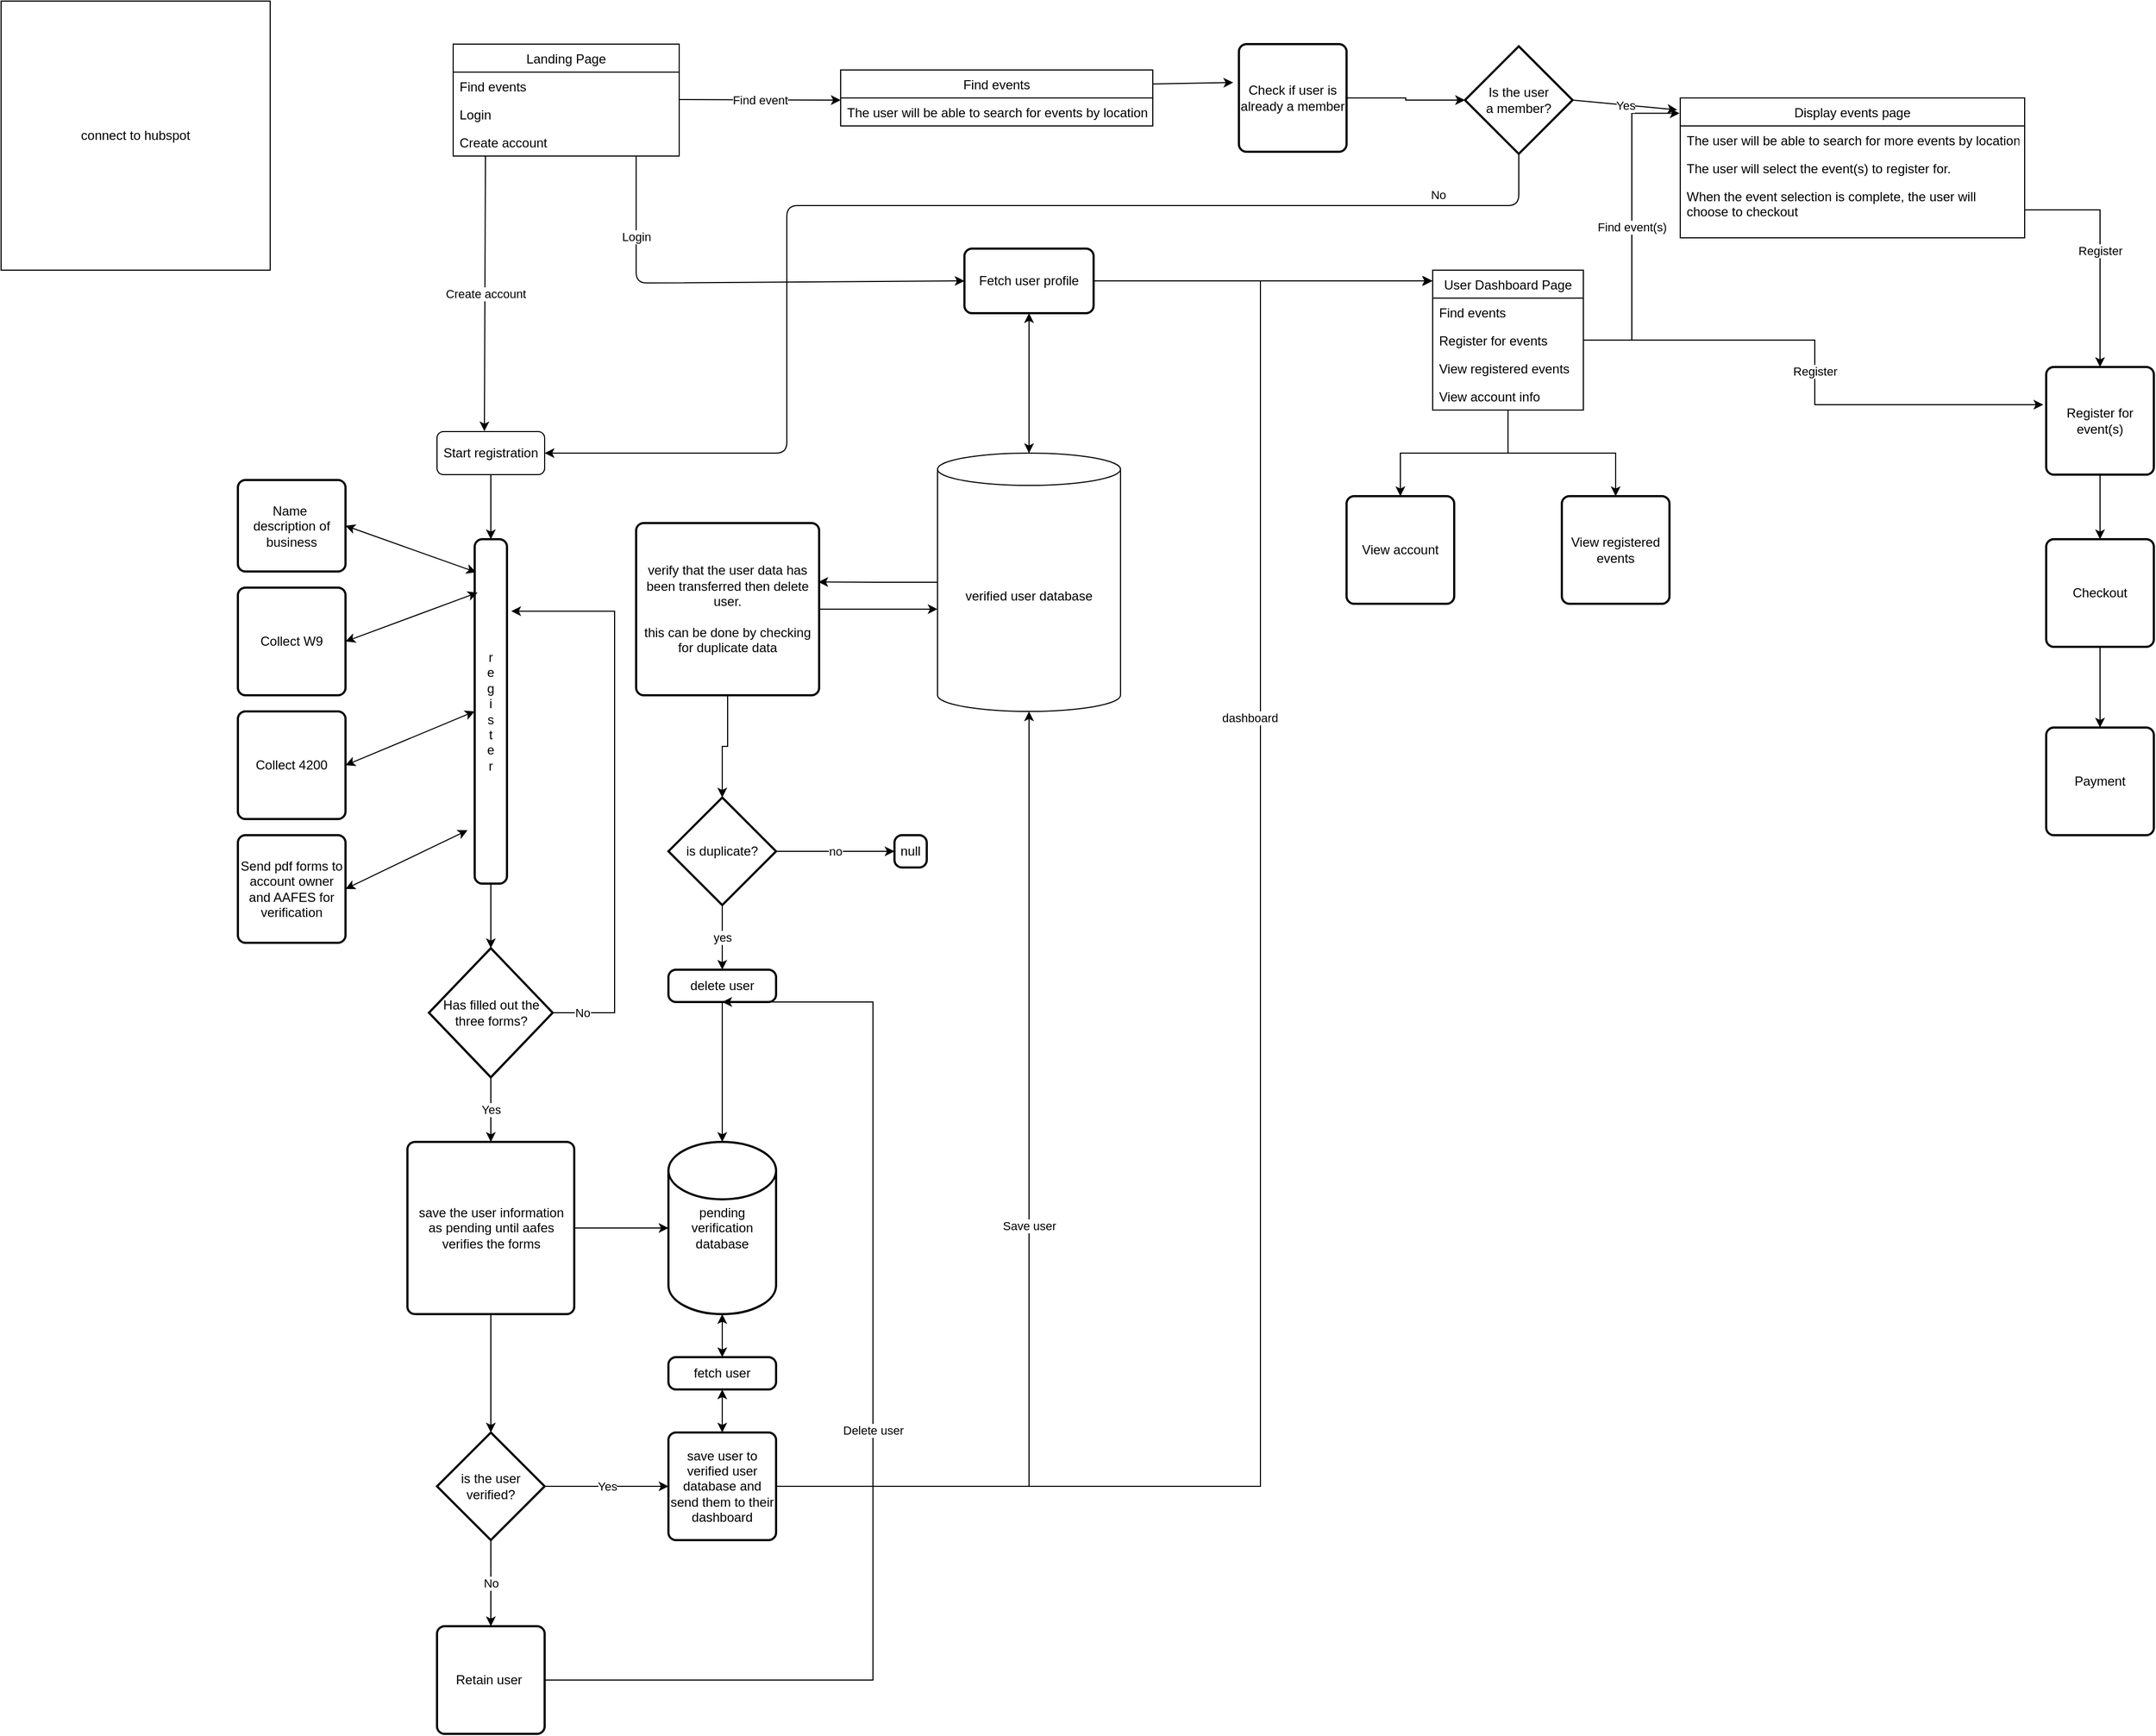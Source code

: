 <mxfile version="14.9.6" type="github">
  <diagram id="TAQXc-Cmeh3G2Ub8K0Tv" name="Page-1">
    <mxGraphModel dx="2272" dy="877" grid="1" gridSize="10" guides="1" tooltips="1" connect="1" arrows="1" fold="1" page="1" pageScale="1" pageWidth="850" pageHeight="1100" math="0" shadow="0">
      <root>
        <mxCell id="0" />
        <mxCell id="1" parent="0" />
        <mxCell id="YFrlkmjda54aX7A0Ebi0-23" value="Landing Page" style="swimlane;fontStyle=0;childLayout=stackLayout;horizontal=1;startSize=26;horizontalStack=0;resizeParent=1;resizeParentMax=0;resizeLast=0;collapsible=1;marginBottom=0;" parent="1" vertex="1">
          <mxGeometry x="40" y="60" width="210" height="104" as="geometry">
            <mxRectangle x="40" y="60" width="110" height="26" as="alternateBounds" />
          </mxGeometry>
        </mxCell>
        <mxCell id="YFrlkmjda54aX7A0Ebi0-24" value="Find events" style="text;strokeColor=none;fillColor=none;align=left;verticalAlign=top;spacingLeft=4;spacingRight=4;overflow=hidden;rotatable=0;points=[[0,0.5],[1,0.5]];portConstraint=eastwest;" parent="YFrlkmjda54aX7A0Ebi0-23" vertex="1">
          <mxGeometry y="26" width="210" height="26" as="geometry" />
        </mxCell>
        <mxCell id="YFrlkmjda54aX7A0Ebi0-25" value="Login" style="text;strokeColor=none;fillColor=none;align=left;verticalAlign=top;spacingLeft=4;spacingRight=4;overflow=hidden;rotatable=0;points=[[0,0.5],[1,0.5]];portConstraint=eastwest;" parent="YFrlkmjda54aX7A0Ebi0-23" vertex="1">
          <mxGeometry y="52" width="210" height="26" as="geometry" />
        </mxCell>
        <mxCell id="YFrlkmjda54aX7A0Ebi0-26" value="Create account" style="text;strokeColor=none;fillColor=none;align=left;verticalAlign=top;spacingLeft=4;spacingRight=4;overflow=hidden;rotatable=0;points=[[0,0.5],[1,0.5]];portConstraint=eastwest;" parent="YFrlkmjda54aX7A0Ebi0-23" vertex="1">
          <mxGeometry y="78" width="210" height="26" as="geometry" />
        </mxCell>
        <mxCell id="YFrlkmjda54aX7A0Ebi0-31" value="" style="endArrow=classic;html=1;entryX=0;entryY=0.5;entryDx=0;entryDy=0;" parent="1" target="YFrlkmjda54aX7A0Ebi0-67" edge="1">
          <mxGeometry relative="1" as="geometry">
            <mxPoint x="210" y="164" as="sourcePoint" />
            <mxPoint x="500" y="282" as="targetPoint" />
            <Array as="points">
              <mxPoint x="210" y="282" />
            </Array>
          </mxGeometry>
        </mxCell>
        <mxCell id="YFrlkmjda54aX7A0Ebi0-32" value="Login&lt;span style=&quot;color: rgba(0 , 0 , 0 , 0) ; font-family: monospace ; font-size: 0px ; background-color: rgb(248 , 249 , 250)&quot;&gt;%3CmxGraphModel%3E%3Croot%3E%3CmxCell%20id%3D%220%22%2F%3E%3CmxCell%20id%3D%221%22%20parent%3D%220%22%2F%3E%3CmxCell%20id%3D%222%22%20value%3D%22%22%20style%3D%22endArrow%3Dclassic%3Bhtml%3D1%3B%22%20edge%3D%221%22%20parent%3D%221%22%3E%3CmxGeometry%20width%3D%2250%22%20height%3D%2250%22%20relative%3D%221%22%20as%3D%22geometry%22%3E%3CmxPoint%20x%3D%22250%22%20y%3D%22164%22%20as%3D%22sourcePoint%22%2F%3E%3CmxPoint%20x%3D%22310%22%20y%3D%22164%22%20as%3D%22targetPoint%22%2F%3E%3C%2FmxGeometry%3E%3C%2FmxCell%3E%3C%2Froot%3E%3C%2FmxGraphModel%3E&lt;/span&gt;" style="edgeLabel;resizable=0;html=1;align=center;verticalAlign=middle;" parent="YFrlkmjda54aX7A0Ebi0-31" connectable="0" vertex="1">
          <mxGeometry relative="1" as="geometry">
            <mxPoint x="-94" y="-43" as="offset" />
          </mxGeometry>
        </mxCell>
        <mxCell id="YFrlkmjda54aX7A0Ebi0-33" value="" style="endArrow=classic;html=1;entryX=0.44;entryY=-0.008;entryDx=0;entryDy=0;entryPerimeter=0;" parent="1" target="YFrlkmjda54aX7A0Ebi0-69" edge="1">
          <mxGeometry relative="1" as="geometry">
            <mxPoint x="70" y="164" as="sourcePoint" />
            <mxPoint x="80" y="430" as="targetPoint" />
          </mxGeometry>
        </mxCell>
        <mxCell id="YFrlkmjda54aX7A0Ebi0-34" value="Create account" style="edgeLabel;resizable=0;html=1;align=center;verticalAlign=middle;" parent="YFrlkmjda54aX7A0Ebi0-33" connectable="0" vertex="1">
          <mxGeometry relative="1" as="geometry" />
        </mxCell>
        <mxCell id="YFrlkmjda54aX7A0Ebi0-35" value="Find event" style="endArrow=classic;html=1;entryX=0;entryY=0.5;entryDx=0;entryDy=0;" parent="1" edge="1">
          <mxGeometry relative="1" as="geometry">
            <mxPoint x="250" y="111.5" as="sourcePoint" />
            <mxPoint x="400" y="112" as="targetPoint" />
          </mxGeometry>
        </mxCell>
        <mxCell id="YFrlkmjda54aX7A0Ebi0-51" value="Find events" style="swimlane;fontStyle=0;childLayout=stackLayout;horizontal=1;startSize=26;horizontalStack=0;resizeParent=1;resizeParentMax=0;resizeLast=0;collapsible=1;marginBottom=0;" parent="1" vertex="1">
          <mxGeometry x="400" y="84" width="290" height="52" as="geometry" />
        </mxCell>
        <mxCell id="YFrlkmjda54aX7A0Ebi0-52" value="The user will be able to search for events by location" style="text;strokeColor=none;fillColor=none;align=left;verticalAlign=top;spacingLeft=4;spacingRight=4;overflow=hidden;rotatable=0;points=[[0,0.5],[1,0.5]];portConstraint=eastwest;" parent="YFrlkmjda54aX7A0Ebi0-51" vertex="1">
          <mxGeometry y="26" width="290" height="26" as="geometry" />
        </mxCell>
        <mxCell id="YFrlkmjda54aX7A0Ebi0-59" value="" style="endArrow=classic;html=1;exitX=0.5;exitY=1;exitDx=0;exitDy=0;exitPerimeter=0;entryX=1;entryY=0.5;entryDx=0;entryDy=0;" parent="1" source="kbmN2qe7JtzhFOVrP93k-22" target="YFrlkmjda54aX7A0Ebi0-69" edge="1">
          <mxGeometry relative="1" as="geometry">
            <mxPoint x="802.727" y="253.057" as="sourcePoint" />
            <mxPoint x="880" y="230" as="targetPoint" />
            <Array as="points">
              <mxPoint x="1030" y="210" />
              <mxPoint x="880" y="210" />
              <mxPoint x="350" y="210" />
              <mxPoint x="350" y="440" />
            </Array>
          </mxGeometry>
        </mxCell>
        <mxCell id="YFrlkmjda54aX7A0Ebi0-60" value="No" style="edgeLabel;resizable=0;html=1;align=center;verticalAlign=middle;" parent="YFrlkmjda54aX7A0Ebi0-59" connectable="0" vertex="1">
          <mxGeometry relative="1" as="geometry">
            <mxPoint x="468" y="-10" as="offset" />
          </mxGeometry>
        </mxCell>
        <mxCell id="kbmN2qe7JtzhFOVrP93k-56" style="edgeStyle=orthogonalEdgeStyle;rounded=0;orthogonalLoop=1;jettySize=auto;html=1;" parent="1" source="YFrlkmjda54aX7A0Ebi0-63" target="YFrlkmjda54aX7A0Ebi0-67" edge="1">
          <mxGeometry relative="1" as="geometry" />
        </mxCell>
        <mxCell id="kbmN2qe7JtzhFOVrP93k-68" style="edgeStyle=orthogonalEdgeStyle;rounded=0;orthogonalLoop=1;jettySize=auto;html=1;entryX=0.996;entryY=0.342;entryDx=0;entryDy=0;entryPerimeter=0;" parent="1" source="YFrlkmjda54aX7A0Ebi0-63" target="kbmN2qe7JtzhFOVrP93k-43" edge="1">
          <mxGeometry relative="1" as="geometry" />
        </mxCell>
        <mxCell id="YFrlkmjda54aX7A0Ebi0-63" value="verified user database" style="shape=cylinder3;whiteSpace=wrap;html=1;boundedLbl=1;backgroundOutline=1;size=15;" parent="1" vertex="1">
          <mxGeometry x="490" y="440" width="170" height="240" as="geometry" />
        </mxCell>
        <mxCell id="kbmN2qe7JtzhFOVrP93k-55" style="edgeStyle=orthogonalEdgeStyle;rounded=0;orthogonalLoop=1;jettySize=auto;html=1;entryX=0.5;entryY=0;entryDx=0;entryDy=0;entryPerimeter=0;" parent="1" source="YFrlkmjda54aX7A0Ebi0-67" target="YFrlkmjda54aX7A0Ebi0-63" edge="1">
          <mxGeometry relative="1" as="geometry" />
        </mxCell>
        <mxCell id="kbmN2qe7JtzhFOVrP93k-71" style="edgeStyle=orthogonalEdgeStyle;rounded=0;orthogonalLoop=1;jettySize=auto;html=1;" parent="1" source="YFrlkmjda54aX7A0Ebi0-67" edge="1">
          <mxGeometry relative="1" as="geometry">
            <mxPoint x="950" y="280" as="targetPoint" />
          </mxGeometry>
        </mxCell>
        <mxCell id="YFrlkmjda54aX7A0Ebi0-67" value="Fetch user profile" style="rounded=1;whiteSpace=wrap;html=1;absoluteArcSize=1;arcSize=14;strokeWidth=2;" parent="1" vertex="1">
          <mxGeometry x="515" y="250" width="120" height="60" as="geometry" />
        </mxCell>
        <mxCell id="YFrlkmjda54aX7A0Ebi0-69" value="Start registration" style="rounded=1;whiteSpace=wrap;html=1;" parent="1" vertex="1">
          <mxGeometry x="25" y="420" width="100" height="40" as="geometry" />
        </mxCell>
        <mxCell id="kbmN2qe7JtzhFOVrP93k-88" style="edgeStyle=orthogonalEdgeStyle;rounded=0;orthogonalLoop=1;jettySize=auto;html=1;entryX=0.5;entryY=0;entryDx=0;entryDy=0;" parent="1" source="YFrlkmjda54aX7A0Ebi0-72" target="kbmN2qe7JtzhFOVrP93k-85" edge="1">
          <mxGeometry relative="1" as="geometry" />
        </mxCell>
        <mxCell id="kbmN2qe7JtzhFOVrP93k-89" style="edgeStyle=orthogonalEdgeStyle;rounded=0;orthogonalLoop=1;jettySize=auto;html=1;entryX=0.5;entryY=0;entryDx=0;entryDy=0;" parent="1" source="YFrlkmjda54aX7A0Ebi0-72" target="kbmN2qe7JtzhFOVrP93k-86" edge="1">
          <mxGeometry relative="1" as="geometry" />
        </mxCell>
        <mxCell id="kbmN2qe7JtzhFOVrP93k-90" value="Register" style="edgeStyle=orthogonalEdgeStyle;rounded=0;orthogonalLoop=1;jettySize=auto;html=1;entryX=-0.027;entryY=0.35;entryDx=0;entryDy=0;entryPerimeter=0;" parent="1" source="YFrlkmjda54aX7A0Ebi0-72" target="kbmN2qe7JtzhFOVrP93k-82" edge="1">
          <mxGeometry relative="1" as="geometry" />
        </mxCell>
        <mxCell id="kbmN2qe7JtzhFOVrP93k-93" value="Find event(s)" style="edgeStyle=orthogonalEdgeStyle;rounded=0;orthogonalLoop=1;jettySize=auto;html=1;entryX=-0.002;entryY=0.11;entryDx=0;entryDy=0;entryPerimeter=0;" parent="1" source="YFrlkmjda54aX7A0Ebi0-72" target="kbmN2qe7JtzhFOVrP93k-77" edge="1">
          <mxGeometry relative="1" as="geometry">
            <mxPoint x="1160" y="250" as="targetPoint" />
          </mxGeometry>
        </mxCell>
        <mxCell id="YFrlkmjda54aX7A0Ebi0-72" value="User Dashboard Page" style="swimlane;fontStyle=0;childLayout=stackLayout;horizontal=1;startSize=26;horizontalStack=0;resizeParent=1;resizeParentMax=0;resizeLast=0;collapsible=1;marginBottom=0;" parent="1" vertex="1">
          <mxGeometry x="950" y="270" width="140" height="130" as="geometry" />
        </mxCell>
        <mxCell id="YFrlkmjda54aX7A0Ebi0-76" value="Find events" style="text;strokeColor=none;fillColor=none;align=left;verticalAlign=top;spacingLeft=4;spacingRight=4;overflow=hidden;rotatable=0;points=[[0,0.5],[1,0.5]];portConstraint=eastwest;" parent="YFrlkmjda54aX7A0Ebi0-72" vertex="1">
          <mxGeometry y="26" width="140" height="26" as="geometry" />
        </mxCell>
        <mxCell id="YFrlkmjda54aX7A0Ebi0-73" value="Register for events" style="text;strokeColor=none;fillColor=none;align=left;verticalAlign=top;spacingLeft=4;spacingRight=4;overflow=hidden;rotatable=0;points=[[0,0.5],[1,0.5]];portConstraint=eastwest;" parent="YFrlkmjda54aX7A0Ebi0-72" vertex="1">
          <mxGeometry y="52" width="140" height="26" as="geometry" />
        </mxCell>
        <mxCell id="YFrlkmjda54aX7A0Ebi0-74" value="View registered events" style="text;strokeColor=none;fillColor=none;align=left;verticalAlign=top;spacingLeft=4;spacingRight=4;overflow=hidden;rotatable=0;points=[[0,0.5],[1,0.5]];portConstraint=eastwest;" parent="YFrlkmjda54aX7A0Ebi0-72" vertex="1">
          <mxGeometry y="78" width="140" height="26" as="geometry" />
        </mxCell>
        <mxCell id="YFrlkmjda54aX7A0Ebi0-75" value="View account info" style="text;strokeColor=none;fillColor=none;align=left;verticalAlign=top;spacingLeft=4;spacingRight=4;overflow=hidden;rotatable=0;points=[[0,0.5],[1,0.5]];portConstraint=eastwest;" parent="YFrlkmjda54aX7A0Ebi0-72" vertex="1">
          <mxGeometry y="104" width="140" height="26" as="geometry" />
        </mxCell>
        <mxCell id="kbmN2qe7JtzhFOVrP93k-3" value="" style="endArrow=classic;html=1;exitX=0.5;exitY=1;exitDx=0;exitDy=0;entryX=0.5;entryY=0;entryDx=0;entryDy=0;" parent="1" source="YFrlkmjda54aX7A0Ebi0-69" target="kbmN2qe7JtzhFOVrP93k-12" edge="1">
          <mxGeometry width="50" height="50" relative="1" as="geometry">
            <mxPoint x="260" y="680" as="sourcePoint" />
            <mxPoint x="150" y="550" as="targetPoint" />
          </mxGeometry>
        </mxCell>
        <mxCell id="kbmN2qe7JtzhFOVrP93k-7" value="Collect W9" style="rounded=1;whiteSpace=wrap;html=1;absoluteArcSize=1;arcSize=14;strokeWidth=2;" parent="1" vertex="1">
          <mxGeometry x="-160" y="565" width="100" height="100" as="geometry" />
        </mxCell>
        <mxCell id="kbmN2qe7JtzhFOVrP93k-8" value="Collect 4200" style="rounded=1;whiteSpace=wrap;html=1;absoluteArcSize=1;arcSize=14;strokeWidth=2;" parent="1" vertex="1">
          <mxGeometry x="-160" y="680" width="100" height="100" as="geometry" />
        </mxCell>
        <mxCell id="kbmN2qe7JtzhFOVrP93k-9" value="&lt;span&gt;Send pdf forms to account owner and AAFES for verification&lt;/span&gt;" style="rounded=1;whiteSpace=wrap;html=1;absoluteArcSize=1;arcSize=14;strokeWidth=2;" parent="1" vertex="1">
          <mxGeometry x="-160" y="795" width="100" height="100" as="geometry" />
        </mxCell>
        <mxCell id="kbmN2qe7JtzhFOVrP93k-23" value="" style="edgeStyle=orthogonalEdgeStyle;rounded=0;orthogonalLoop=1;jettySize=auto;html=1;" parent="1" source="kbmN2qe7JtzhFOVrP93k-12" target="kbmN2qe7JtzhFOVrP93k-20" edge="1">
          <mxGeometry relative="1" as="geometry" />
        </mxCell>
        <mxCell id="kbmN2qe7JtzhFOVrP93k-12" value="r&lt;br&gt;e&lt;br&gt;g&lt;br&gt;i&lt;br&gt;s&lt;br&gt;t&lt;br&gt;e&lt;br&gt;r" style="rounded=1;whiteSpace=wrap;html=1;absoluteArcSize=1;arcSize=14;strokeWidth=2;" parent="1" vertex="1">
          <mxGeometry x="60" y="520" width="30" height="320" as="geometry" />
        </mxCell>
        <mxCell id="kbmN2qe7JtzhFOVrP93k-17" value="" style="endArrow=classic;startArrow=classic;html=1;exitX=1;exitY=0.5;exitDx=0;exitDy=0;entryX=0.089;entryY=0.155;entryDx=0;entryDy=0;entryPerimeter=0;" parent="1" source="kbmN2qe7JtzhFOVrP93k-7" target="kbmN2qe7JtzhFOVrP93k-12" edge="1">
          <mxGeometry width="50" height="50" relative="1" as="geometry">
            <mxPoint x="40" y="590" as="sourcePoint" />
            <mxPoint x="90" y="540" as="targetPoint" />
          </mxGeometry>
        </mxCell>
        <mxCell id="kbmN2qe7JtzhFOVrP93k-18" value="" style="endArrow=classic;startArrow=classic;html=1;exitX=1;exitY=0.5;exitDx=0;exitDy=0;entryX=-0.222;entryY=0.845;entryDx=0;entryDy=0;entryPerimeter=0;" parent="1" source="kbmN2qe7JtzhFOVrP93k-9" target="kbmN2qe7JtzhFOVrP93k-12" edge="1">
          <mxGeometry width="50" height="50" relative="1" as="geometry">
            <mxPoint x="-10" y="900.4" as="sourcePoint" />
            <mxPoint x="142.67" y="900.0" as="targetPoint" />
          </mxGeometry>
        </mxCell>
        <mxCell id="kbmN2qe7JtzhFOVrP93k-19" value="" style="endArrow=classic;startArrow=classic;html=1;exitX=1;exitY=0.5;exitDx=0;exitDy=0;entryX=0;entryY=0.5;entryDx=0;entryDy=0;" parent="1" source="kbmN2qe7JtzhFOVrP93k-8" target="kbmN2qe7JtzhFOVrP93k-12" edge="1">
          <mxGeometry width="50" height="50" relative="1" as="geometry">
            <mxPoint x="40" y="670" as="sourcePoint" />
            <mxPoint x="140" y="680" as="targetPoint" />
          </mxGeometry>
        </mxCell>
        <mxCell id="kbmN2qe7JtzhFOVrP93k-24" value="No" style="edgeStyle=orthogonalEdgeStyle;rounded=0;orthogonalLoop=1;jettySize=auto;html=1;entryX=1.133;entryY=0.209;entryDx=0;entryDy=0;entryPerimeter=0;exitX=0.978;exitY=0.5;exitDx=0;exitDy=0;exitPerimeter=0;" parent="1" source="kbmN2qe7JtzhFOVrP93k-20" target="kbmN2qe7JtzhFOVrP93k-12" edge="1">
          <mxGeometry x="-0.886" relative="1" as="geometry">
            <mxPoint x="210" y="690" as="targetPoint" />
            <Array as="points">
              <mxPoint x="190" y="960" />
              <mxPoint x="190" y="587" />
            </Array>
            <mxPoint as="offset" />
          </mxGeometry>
        </mxCell>
        <mxCell id="kbmN2qe7JtzhFOVrP93k-25" value="Yes" style="edgeStyle=orthogonalEdgeStyle;rounded=0;orthogonalLoop=1;jettySize=auto;html=1;entryX=0.5;entryY=0;entryDx=0;entryDy=0;" parent="1" source="kbmN2qe7JtzhFOVrP93k-20" target="kbmN2qe7JtzhFOVrP93k-26" edge="1">
          <mxGeometry relative="1" as="geometry">
            <mxPoint x="75" y="1070" as="targetPoint" />
          </mxGeometry>
        </mxCell>
        <mxCell id="kbmN2qe7JtzhFOVrP93k-20" value="Has filled out the three forms?" style="strokeWidth=2;html=1;shape=mxgraph.flowchart.decision;whiteSpace=wrap;" parent="1" vertex="1">
          <mxGeometry x="17.5" y="900" width="115" height="120" as="geometry" />
        </mxCell>
        <mxCell id="kbmN2qe7JtzhFOVrP93k-22" value="Is the user&lt;br&gt;a member?" style="strokeWidth=2;html=1;shape=mxgraph.flowchart.decision;whiteSpace=wrap;" parent="1" vertex="1">
          <mxGeometry x="980" y="62" width="100" height="100" as="geometry" />
        </mxCell>
        <mxCell id="kbmN2qe7JtzhFOVrP93k-29" style="edgeStyle=orthogonalEdgeStyle;rounded=0;orthogonalLoop=1;jettySize=auto;html=1;entryX=0.5;entryY=0;entryDx=0;entryDy=0;entryPerimeter=0;" parent="1" source="kbmN2qe7JtzhFOVrP93k-26" target="kbmN2qe7JtzhFOVrP93k-28" edge="1">
          <mxGeometry relative="1" as="geometry" />
        </mxCell>
        <mxCell id="kbmN2qe7JtzhFOVrP93k-32" style="edgeStyle=orthogonalEdgeStyle;rounded=0;orthogonalLoop=1;jettySize=auto;html=1;entryX=0;entryY=0.5;entryDx=0;entryDy=0;entryPerimeter=0;" parent="1" source="kbmN2qe7JtzhFOVrP93k-26" target="kbmN2qe7JtzhFOVrP93k-30" edge="1">
          <mxGeometry relative="1" as="geometry" />
        </mxCell>
        <mxCell id="kbmN2qe7JtzhFOVrP93k-26" value="save the user information&lt;br&gt;as pending until aafes verifies the forms" style="rounded=1;whiteSpace=wrap;html=1;absoluteArcSize=1;arcSize=14;strokeWidth=2;" parent="1" vertex="1">
          <mxGeometry x="-2.5" y="1080" width="155" height="160" as="geometry" />
        </mxCell>
        <mxCell id="kbmN2qe7JtzhFOVrP93k-33" value="Yes" style="edgeStyle=orthogonalEdgeStyle;rounded=0;orthogonalLoop=1;jettySize=auto;html=1;entryX=0;entryY=0.5;entryDx=0;entryDy=0;" parent="1" source="kbmN2qe7JtzhFOVrP93k-28" target="kbmN2qe7JtzhFOVrP93k-37" edge="1">
          <mxGeometry relative="1" as="geometry">
            <mxPoint x="240" y="1400" as="targetPoint" />
            <Array as="points" />
          </mxGeometry>
        </mxCell>
        <mxCell id="kbmN2qe7JtzhFOVrP93k-34" value="No" style="edgeStyle=orthogonalEdgeStyle;rounded=0;orthogonalLoop=1;jettySize=auto;html=1;entryX=0.5;entryY=0;entryDx=0;entryDy=0;" parent="1" source="kbmN2qe7JtzhFOVrP93k-28" target="kbmN2qe7JtzhFOVrP93k-47" edge="1">
          <mxGeometry relative="1" as="geometry">
            <mxPoint x="75" y="1510" as="targetPoint" />
          </mxGeometry>
        </mxCell>
        <mxCell id="kbmN2qe7JtzhFOVrP93k-28" value="is the user verified?" style="strokeWidth=2;html=1;shape=mxgraph.flowchart.decision;whiteSpace=wrap;" parent="1" vertex="1">
          <mxGeometry x="25" y="1350" width="100" height="100" as="geometry" />
        </mxCell>
        <mxCell id="kbmN2qe7JtzhFOVrP93k-40" style="edgeStyle=orthogonalEdgeStyle;rounded=0;orthogonalLoop=1;jettySize=auto;html=1;entryX=0.5;entryY=0;entryDx=0;entryDy=0;" parent="1" source="kbmN2qe7JtzhFOVrP93k-30" target="kbmN2qe7JtzhFOVrP93k-35" edge="1">
          <mxGeometry relative="1" as="geometry" />
        </mxCell>
        <mxCell id="kbmN2qe7JtzhFOVrP93k-30" value="pending verification&lt;br&gt;database" style="strokeWidth=2;html=1;shape=mxgraph.flowchart.database;whiteSpace=wrap;" parent="1" vertex="1">
          <mxGeometry x="240" y="1080" width="100" height="160" as="geometry" />
        </mxCell>
        <mxCell id="kbmN2qe7JtzhFOVrP93k-39" style="edgeStyle=orthogonalEdgeStyle;rounded=0;orthogonalLoop=1;jettySize=auto;html=1;entryX=0.5;entryY=1;entryDx=0;entryDy=0;entryPerimeter=0;" parent="1" source="kbmN2qe7JtzhFOVrP93k-35" target="kbmN2qe7JtzhFOVrP93k-30" edge="1">
          <mxGeometry relative="1" as="geometry" />
        </mxCell>
        <mxCell id="kbmN2qe7JtzhFOVrP93k-41" style="edgeStyle=orthogonalEdgeStyle;rounded=0;orthogonalLoop=1;jettySize=auto;html=1;" parent="1" source="kbmN2qe7JtzhFOVrP93k-35" target="kbmN2qe7JtzhFOVrP93k-37" edge="1">
          <mxGeometry relative="1" as="geometry" />
        </mxCell>
        <mxCell id="kbmN2qe7JtzhFOVrP93k-35" value="fetch user" style="rounded=1;whiteSpace=wrap;html=1;absoluteArcSize=1;arcSize=14;strokeWidth=2;" parent="1" vertex="1">
          <mxGeometry x="240" y="1280" width="100" height="30" as="geometry" />
        </mxCell>
        <mxCell id="kbmN2qe7JtzhFOVrP93k-46" style="edgeStyle=orthogonalEdgeStyle;rounded=0;orthogonalLoop=1;jettySize=auto;html=1;entryX=0.5;entryY=0;entryDx=0;entryDy=0;entryPerimeter=0;" parent="1" source="kbmN2qe7JtzhFOVrP93k-36" target="kbmN2qe7JtzhFOVrP93k-30" edge="1">
          <mxGeometry relative="1" as="geometry" />
        </mxCell>
        <mxCell id="kbmN2qe7JtzhFOVrP93k-36" value="delete user" style="rounded=1;whiteSpace=wrap;html=1;absoluteArcSize=1;arcSize=14;strokeWidth=2;" parent="1" vertex="1">
          <mxGeometry x="240" y="920" width="100" height="30" as="geometry" />
        </mxCell>
        <mxCell id="kbmN2qe7JtzhFOVrP93k-38" style="edgeStyle=orthogonalEdgeStyle;rounded=0;orthogonalLoop=1;jettySize=auto;html=1;entryX=0.5;entryY=1;entryDx=0;entryDy=0;" parent="1" source="kbmN2qe7JtzhFOVrP93k-37" target="kbmN2qe7JtzhFOVrP93k-35" edge="1">
          <mxGeometry relative="1" as="geometry" />
        </mxCell>
        <mxCell id="kbmN2qe7JtzhFOVrP93k-42" value="Save user" style="edgeStyle=orthogonalEdgeStyle;rounded=0;orthogonalLoop=1;jettySize=auto;html=1;entryX=0.5;entryY=1;entryDx=0;entryDy=0;entryPerimeter=0;" parent="1" source="kbmN2qe7JtzhFOVrP93k-37" target="YFrlkmjda54aX7A0Ebi0-63" edge="1">
          <mxGeometry relative="1" as="geometry">
            <mxPoint x="640" y="1400" as="targetPoint" />
            <Array as="points">
              <mxPoint x="575" y="1400" />
            </Array>
          </mxGeometry>
        </mxCell>
        <mxCell id="kbmN2qe7JtzhFOVrP93k-49" value="dashboard" style="edgeStyle=orthogonalEdgeStyle;rounded=0;orthogonalLoop=1;jettySize=auto;html=1;entryX=-0.005;entryY=0.077;entryDx=0;entryDy=0;entryPerimeter=0;" parent="1" source="kbmN2qe7JtzhFOVrP93k-37" target="YFrlkmjda54aX7A0Ebi0-72" edge="1">
          <mxGeometry x="0.347" y="10" relative="1" as="geometry">
            <mxPoint x="790" y="400" as="targetPoint" />
            <Array as="points">
              <mxPoint x="790" y="1400" />
              <mxPoint x="790" y="280" />
            </Array>
            <mxPoint as="offset" />
          </mxGeometry>
        </mxCell>
        <mxCell id="kbmN2qe7JtzhFOVrP93k-37" value="save user to verified user database and send them to their dashboard" style="rounded=1;whiteSpace=wrap;html=1;absoluteArcSize=1;arcSize=14;strokeWidth=2;" parent="1" vertex="1">
          <mxGeometry x="240" y="1350" width="100" height="100" as="geometry" />
        </mxCell>
        <mxCell id="kbmN2qe7JtzhFOVrP93k-66" style="edgeStyle=orthogonalEdgeStyle;rounded=0;orthogonalLoop=1;jettySize=auto;html=1;entryX=0.5;entryY=0;entryDx=0;entryDy=0;entryPerimeter=0;" parent="1" source="kbmN2qe7JtzhFOVrP93k-43" target="kbmN2qe7JtzhFOVrP93k-63" edge="1">
          <mxGeometry relative="1" as="geometry" />
        </mxCell>
        <mxCell id="kbmN2qe7JtzhFOVrP93k-67" style="edgeStyle=orthogonalEdgeStyle;rounded=0;orthogonalLoop=1;jettySize=auto;html=1;entryX=0;entryY=0.604;entryDx=0;entryDy=0;entryPerimeter=0;" parent="1" source="kbmN2qe7JtzhFOVrP93k-43" target="YFrlkmjda54aX7A0Ebi0-63" edge="1">
          <mxGeometry relative="1" as="geometry" />
        </mxCell>
        <mxCell id="kbmN2qe7JtzhFOVrP93k-43" value="verify that the user data has been transferred then delete user.&lt;br&gt;&lt;br&gt;this can be done by checking for duplicate data" style="rounded=1;whiteSpace=wrap;html=1;absoluteArcSize=1;arcSize=14;strokeWidth=2;" parent="1" vertex="1">
          <mxGeometry x="210" y="505" width="170" height="160" as="geometry" />
        </mxCell>
        <mxCell id="kbmN2qe7JtzhFOVrP93k-48" value="Delete user" style="edgeStyle=orthogonalEdgeStyle;rounded=0;orthogonalLoop=1;jettySize=auto;html=1;entryX=0.5;entryY=1;entryDx=0;entryDy=0;" parent="1" source="kbmN2qe7JtzhFOVrP93k-47" target="kbmN2qe7JtzhFOVrP93k-36" edge="1">
          <mxGeometry relative="1" as="geometry">
            <Array as="points">
              <mxPoint x="430" y="1580" />
              <mxPoint x="430" y="950" />
            </Array>
          </mxGeometry>
        </mxCell>
        <mxCell id="kbmN2qe7JtzhFOVrP93k-47" value="Retain user&amp;nbsp;" style="rounded=1;whiteSpace=wrap;html=1;absoluteArcSize=1;arcSize=14;strokeWidth=2;" parent="1" vertex="1">
          <mxGeometry x="25" y="1530" width="100" height="100" as="geometry" />
        </mxCell>
        <mxCell id="kbmN2qe7JtzhFOVrP93k-54" style="edgeStyle=orthogonalEdgeStyle;rounded=0;orthogonalLoop=1;jettySize=auto;html=1;entryX=0;entryY=0.5;entryDx=0;entryDy=0;entryPerimeter=0;" parent="1" source="kbmN2qe7JtzhFOVrP93k-50" target="kbmN2qe7JtzhFOVrP93k-22" edge="1">
          <mxGeometry relative="1" as="geometry" />
        </mxCell>
        <mxCell id="kbmN2qe7JtzhFOVrP93k-50" value="Check if user is already a member" style="rounded=1;whiteSpace=wrap;html=1;absoluteArcSize=1;arcSize=14;strokeWidth=2;" parent="1" vertex="1">
          <mxGeometry x="770" y="60" width="100" height="100" as="geometry" />
        </mxCell>
        <mxCell id="kbmN2qe7JtzhFOVrP93k-64" value="yes" style="edgeStyle=orthogonalEdgeStyle;rounded=0;orthogonalLoop=1;jettySize=auto;html=1;entryX=0.5;entryY=0;entryDx=0;entryDy=0;" parent="1" source="kbmN2qe7JtzhFOVrP93k-63" target="kbmN2qe7JtzhFOVrP93k-36" edge="1">
          <mxGeometry relative="1" as="geometry" />
        </mxCell>
        <mxCell id="kbmN2qe7JtzhFOVrP93k-65" value="no" style="edgeStyle=orthogonalEdgeStyle;rounded=0;orthogonalLoop=1;jettySize=auto;html=1;entryX=0;entryY=0.5;entryDx=0;entryDy=0;" parent="1" source="kbmN2qe7JtzhFOVrP93k-63" target="kbmN2qe7JtzhFOVrP93k-69" edge="1">
          <mxGeometry relative="1" as="geometry">
            <mxPoint x="430" y="810" as="targetPoint" />
          </mxGeometry>
        </mxCell>
        <mxCell id="kbmN2qe7JtzhFOVrP93k-63" value="is duplicate?" style="strokeWidth=2;html=1;shape=mxgraph.flowchart.decision;whiteSpace=wrap;" parent="1" vertex="1">
          <mxGeometry x="240" y="760" width="100" height="100" as="geometry" />
        </mxCell>
        <mxCell id="kbmN2qe7JtzhFOVrP93k-69" value="null" style="rounded=1;whiteSpace=wrap;html=1;absoluteArcSize=1;arcSize=14;strokeWidth=2;" parent="1" vertex="1">
          <mxGeometry x="450" y="795" width="30" height="30" as="geometry" />
        </mxCell>
        <mxCell id="kbmN2qe7JtzhFOVrP93k-77" value="Display events page" style="swimlane;fontStyle=0;childLayout=stackLayout;horizontal=1;startSize=26;horizontalStack=0;resizeParent=1;resizeParentMax=0;resizeLast=0;collapsible=1;marginBottom=0;" parent="1" vertex="1">
          <mxGeometry x="1180" y="110" width="320" height="130" as="geometry" />
        </mxCell>
        <mxCell id="kbmN2qe7JtzhFOVrP93k-78" value="The user will be able to search for more events by location" style="text;strokeColor=none;fillColor=none;align=left;verticalAlign=top;spacingLeft=4;spacingRight=4;overflow=hidden;rotatable=0;points=[[0,0.5],[1,0.5]];portConstraint=eastwest;" parent="kbmN2qe7JtzhFOVrP93k-77" vertex="1">
          <mxGeometry y="26" width="320" height="26" as="geometry" />
        </mxCell>
        <mxCell id="kbmN2qe7JtzhFOVrP93k-79" value="The user will select the event(s) to register for." style="text;strokeColor=none;fillColor=none;align=left;verticalAlign=top;spacingLeft=4;spacingRight=4;overflow=hidden;rotatable=0;points=[[0,0.5],[1,0.5]];portConstraint=eastwest;" parent="kbmN2qe7JtzhFOVrP93k-77" vertex="1">
          <mxGeometry y="52" width="320" height="26" as="geometry" />
        </mxCell>
        <mxCell id="kbmN2qe7JtzhFOVrP93k-80" value="When the event selection is complete, the user will &#xa;choose to checkout" style="text;strokeColor=none;fillColor=none;align=left;verticalAlign=top;spacingLeft=4;spacingRight=4;overflow=hidden;rotatable=0;points=[[0,0.5],[1,0.5]];portConstraint=eastwest;" parent="kbmN2qe7JtzhFOVrP93k-77" vertex="1">
          <mxGeometry y="78" width="320" height="52" as="geometry" />
        </mxCell>
        <mxCell id="kbmN2qe7JtzhFOVrP93k-81" value="" style="endArrow=classic;html=1;exitX=1;exitY=0.25;exitDx=0;exitDy=0;entryX=-0.053;entryY=0.357;entryDx=0;entryDy=0;entryPerimeter=0;" parent="1" source="YFrlkmjda54aX7A0Ebi0-51" target="kbmN2qe7JtzhFOVrP93k-50" edge="1">
          <mxGeometry width="50" height="50" relative="1" as="geometry">
            <mxPoint x="750" y="320" as="sourcePoint" />
            <mxPoint x="800" y="270" as="targetPoint" />
          </mxGeometry>
        </mxCell>
        <mxCell id="kbmN2qe7JtzhFOVrP93k-94" style="edgeStyle=orthogonalEdgeStyle;rounded=0;orthogonalLoop=1;jettySize=auto;html=1;entryX=0.5;entryY=0;entryDx=0;entryDy=0;" parent="1" source="kbmN2qe7JtzhFOVrP93k-82" target="kbmN2qe7JtzhFOVrP93k-83" edge="1">
          <mxGeometry relative="1" as="geometry" />
        </mxCell>
        <mxCell id="kbmN2qe7JtzhFOVrP93k-82" value="Register for event(s)" style="rounded=1;whiteSpace=wrap;html=1;absoluteArcSize=1;arcSize=14;strokeWidth=2;" parent="1" vertex="1">
          <mxGeometry x="1520" y="360" width="100" height="100" as="geometry" />
        </mxCell>
        <mxCell id="kbmN2qe7JtzhFOVrP93k-95" style="edgeStyle=orthogonalEdgeStyle;rounded=0;orthogonalLoop=1;jettySize=auto;html=1;entryX=0.5;entryY=0;entryDx=0;entryDy=0;" parent="1" source="kbmN2qe7JtzhFOVrP93k-83" target="kbmN2qe7JtzhFOVrP93k-84" edge="1">
          <mxGeometry relative="1" as="geometry" />
        </mxCell>
        <mxCell id="kbmN2qe7JtzhFOVrP93k-83" value="Checkout" style="rounded=1;whiteSpace=wrap;html=1;absoluteArcSize=1;arcSize=14;strokeWidth=2;" parent="1" vertex="1">
          <mxGeometry x="1520" y="520" width="100" height="100" as="geometry" />
        </mxCell>
        <mxCell id="kbmN2qe7JtzhFOVrP93k-84" value="Payment" style="rounded=1;whiteSpace=wrap;html=1;absoluteArcSize=1;arcSize=14;strokeWidth=2;" parent="1" vertex="1">
          <mxGeometry x="1520" y="695" width="100" height="100" as="geometry" />
        </mxCell>
        <mxCell id="kbmN2qe7JtzhFOVrP93k-85" value="View account" style="rounded=1;whiteSpace=wrap;html=1;absoluteArcSize=1;arcSize=14;strokeWidth=2;" parent="1" vertex="1">
          <mxGeometry x="870" y="480" width="100" height="100" as="geometry" />
        </mxCell>
        <mxCell id="kbmN2qe7JtzhFOVrP93k-86" value="View registered events" style="rounded=1;whiteSpace=wrap;html=1;absoluteArcSize=1;arcSize=14;strokeWidth=2;" parent="1" vertex="1">
          <mxGeometry x="1070" y="480" width="100" height="100" as="geometry" />
        </mxCell>
        <mxCell id="kbmN2qe7JtzhFOVrP93k-96" value="Register" style="edgeStyle=orthogonalEdgeStyle;rounded=0;orthogonalLoop=1;jettySize=auto;html=1;entryX=0.5;entryY=0;entryDx=0;entryDy=0;" parent="1" source="kbmN2qe7JtzhFOVrP93k-80" target="kbmN2qe7JtzhFOVrP93k-82" edge="1">
          <mxGeometry relative="1" as="geometry" />
        </mxCell>
        <mxCell id="kbmN2qe7JtzhFOVrP93k-97" value="Name&amp;nbsp;&lt;br&gt;description of business" style="rounded=1;whiteSpace=wrap;html=1;absoluteArcSize=1;arcSize=14;strokeWidth=2;" parent="1" vertex="1">
          <mxGeometry x="-160" y="465" width="100" height="85" as="geometry" />
        </mxCell>
        <mxCell id="kbmN2qe7JtzhFOVrP93k-98" value="" style="endArrow=classic;startArrow=classic;html=1;entryX=0.046;entryY=0.096;entryDx=0;entryDy=0;entryPerimeter=0;exitX=1;exitY=0.5;exitDx=0;exitDy=0;" parent="1" source="kbmN2qe7JtzhFOVrP93k-97" target="kbmN2qe7JtzhFOVrP93k-12" edge="1">
          <mxGeometry width="50" height="50" relative="1" as="geometry">
            <mxPoint x="-380" y="370" as="sourcePoint" />
            <mxPoint x="-330" y="320" as="targetPoint" />
          </mxGeometry>
        </mxCell>
        <mxCell id="Wg8-HK4V0GiGcyX0nuAb-1" value="connect to hubspot" style="whiteSpace=wrap;html=1;aspect=fixed;" parent="1" vertex="1">
          <mxGeometry x="-380" y="20" width="250" height="250" as="geometry" />
        </mxCell>
        <mxCell id="o3CzjDaAHl3BLPRTD9Cw-1" value="Yes" style="endArrow=classic;html=1;exitX=1;exitY=0.5;exitDx=0;exitDy=0;exitPerimeter=0;entryX=-0.009;entryY=0.085;entryDx=0;entryDy=0;entryPerimeter=0;" edge="1" parent="1" source="kbmN2qe7JtzhFOVrP93k-22" target="kbmN2qe7JtzhFOVrP93k-77">
          <mxGeometry width="50" height="50" relative="1" as="geometry">
            <mxPoint x="1090" y="110" as="sourcePoint" />
            <mxPoint x="1140" y="60" as="targetPoint" />
          </mxGeometry>
        </mxCell>
      </root>
    </mxGraphModel>
  </diagram>
</mxfile>
